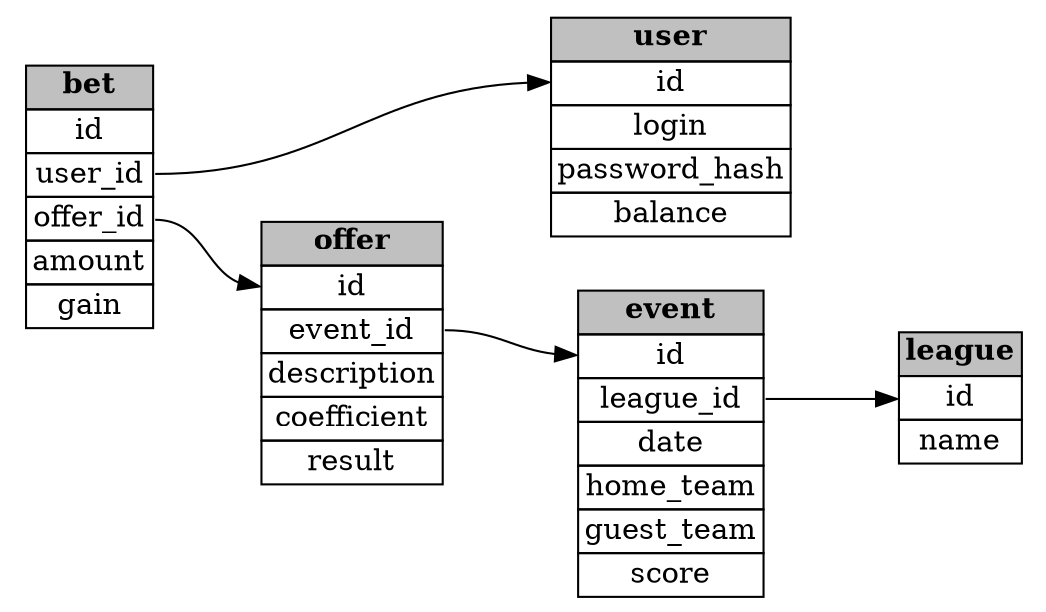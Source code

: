 digraph meeting_rooms_db {
  node [shape=rectangle]

  rankdir=LR

  league
  [
    shape = none
    label = <<table border="0" cellspacing="0">
                <tr><td border="1" bgcolor="grey"><b>league</b></td></tr>
                <tr><td port="id" border="1">id</td></tr>
                <tr><td border="1">name</td></tr>
            </table>>
  ]

  event
  [
    shape = none
    label = <<table border="0" cellspacing="0">
                <tr><td border="1" bgcolor="grey">  <b>event</b>  </td></tr>
                <tr><td port="id" border="1">id</td></tr>
                <tr><td port="l_id" border="1">league_id</td></tr>
                <tr><td border="1">date</td></tr>
                <tr><td border="1">home_team</td></tr>
                <tr><td border="1">guest_team</td></tr>
                <tr><td border="1">score</td></tr>
            </table>>
  ]

  event:l_id -> league:id [weight=0]

  offer
  [
    shape = none
    label = <<table border="0" cellspacing="0">
                <tr><td border="1" bgcolor="grey">  <b>offer</b>  </td></tr>
                <tr><td port="id" border="1">id</td></tr>
                <tr><td port="e_id" border="1">event_id</td></tr>
                <tr><td border="1">description</td></tr>
                <tr><td border="1">coefficient</td></tr>
                <tr><td border="1">result</td></tr>
            </table>>
  ]

  offer:e_id -> event:id [weight=0]

  user
  [
    shape = none
    label = <<table border="0" cellspacing="0">
                <tr><td border="1" bgcolor="grey">  <b>user</b>  </td></tr>
                <tr><td port="id" border="1">id</td></tr>
                <tr><td border="1">login</td></tr>
                <tr><td border="1">password_hash</td></tr>
                <tr><td border="1">balance</td></tr>
            </table>>
  ]

  bet
  [
    shape = none
    label = <<table border="0" cellspacing="0">
                <tr><td border="1" bgcolor="grey">  <b>bet</b>  </td></tr>
                <tr><td port="id" border="1">id</td></tr>
                <tr><td port="u_id" border="1">user_id</td></tr>
                <tr><td port="o_id" border="1">offer_id</td></tr>
                <tr><td border="1">amount</td></tr>
                <tr><td border="1">gain</td></tr>
            </table>>
  ]

  bet:u_id -> user:id [weight=0]
  bet:o_id -> offer:id [weight=0]

}